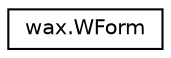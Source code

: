 digraph "Graphical Class Hierarchy"
{
  edge [fontname="Helvetica",fontsize="10",labelfontname="Helvetica",labelfontsize="10"];
  node [fontname="Helvetica",fontsize="10",shape=record];
  rankdir="LR";
  Node1 [label="wax.WForm",height=0.2,width=0.4,color="black", fillcolor="white", style="filled",URL="$classwax_1_1WForm.html",tooltip="Form class Form is a basic class to render form on the Web-page or in the terminal. "];
}
